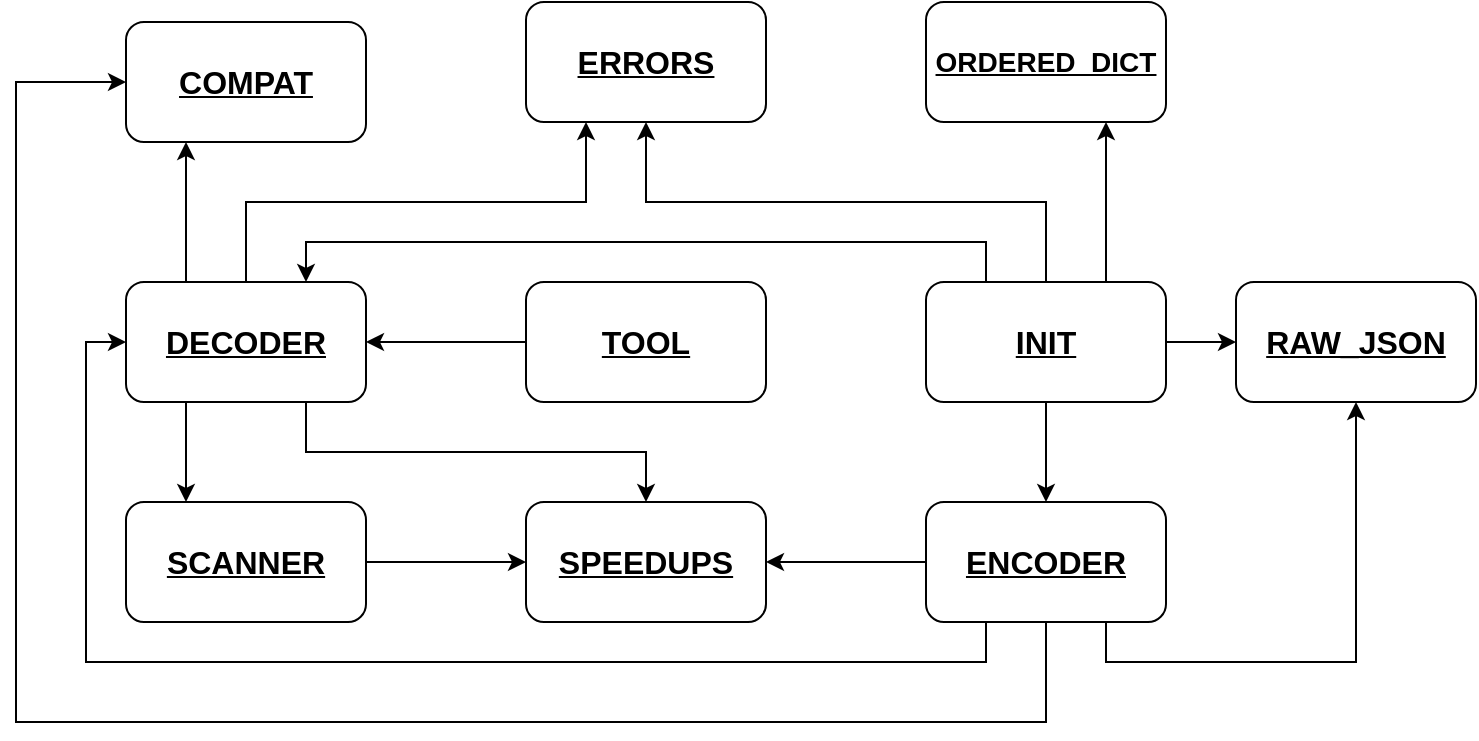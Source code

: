 <mxfile version="12.6.5" type="device"><diagram id="7jOxrDMTiF_jlMheBN5b" name="Page-1"><mxGraphModel dx="925" dy="870" grid="1" gridSize="10" guides="1" tooltips="1" connect="1" arrows="1" fold="1" page="1" pageScale="1" pageWidth="850" pageHeight="1100" math="0" shadow="0"><root><mxCell id="0"/><mxCell id="1" parent="0"/><mxCell id="z-AXbFxzxKHw-lONtyOR-20" style="edgeStyle=orthogonalEdgeStyle;rounded=0;orthogonalLoop=1;jettySize=auto;html=1;exitX=0;exitY=0.5;exitDx=0;exitDy=0;entryX=1;entryY=0.5;entryDx=0;entryDy=0;" edge="1" parent="1" source="z-AXbFxzxKHw-lONtyOR-1" target="z-AXbFxzxKHw-lONtyOR-6"><mxGeometry relative="1" as="geometry"/></mxCell><mxCell id="z-AXbFxzxKHw-lONtyOR-26" style="edgeStyle=orthogonalEdgeStyle;rounded=0;orthogonalLoop=1;jettySize=auto;html=1;exitX=0.25;exitY=1;exitDx=0;exitDy=0;entryX=0;entryY=0.5;entryDx=0;entryDy=0;" edge="1" parent="1" source="z-AXbFxzxKHw-lONtyOR-1" target="z-AXbFxzxKHw-lONtyOR-2"><mxGeometry relative="1" as="geometry"/></mxCell><mxCell id="z-AXbFxzxKHw-lONtyOR-28" style="edgeStyle=orthogonalEdgeStyle;rounded=0;orthogonalLoop=1;jettySize=auto;html=1;exitX=0.75;exitY=1;exitDx=0;exitDy=0;entryX=0.5;entryY=1;entryDx=0;entryDy=0;" edge="1" parent="1" source="z-AXbFxzxKHw-lONtyOR-1" target="z-AXbFxzxKHw-lONtyOR-8"><mxGeometry relative="1" as="geometry"/></mxCell><mxCell id="z-AXbFxzxKHw-lONtyOR-30" style="edgeStyle=orthogonalEdgeStyle;rounded=0;orthogonalLoop=1;jettySize=auto;html=1;exitX=0.5;exitY=1;exitDx=0;exitDy=0;entryX=0;entryY=0.5;entryDx=0;entryDy=0;" edge="1" parent="1" source="z-AXbFxzxKHw-lONtyOR-1" target="z-AXbFxzxKHw-lONtyOR-11"><mxGeometry relative="1" as="geometry"><Array as="points"><mxPoint x="595" y="500"/><mxPoint x="80" y="500"/><mxPoint x="80" y="180"/></Array></mxGeometry></mxCell><mxCell id="z-AXbFxzxKHw-lONtyOR-1" value="&lt;font size=&quot;1&quot;&gt;&lt;b style=&quot;font-size: 16px&quot;&gt;&lt;u&gt;ENCODER&lt;/u&gt;&lt;/b&gt;&lt;/font&gt;" style="rounded=1;whiteSpace=wrap;html=1;" vertex="1" parent="1"><mxGeometry x="535" y="390" width="120" height="60" as="geometry"/></mxCell><mxCell id="z-AXbFxzxKHw-lONtyOR-14" style="edgeStyle=orthogonalEdgeStyle;rounded=0;orthogonalLoop=1;jettySize=auto;html=1;exitX=0.25;exitY=1;exitDx=0;exitDy=0;entryX=0.25;entryY=0;entryDx=0;entryDy=0;" edge="1" parent="1" source="z-AXbFxzxKHw-lONtyOR-2" target="z-AXbFxzxKHw-lONtyOR-3"><mxGeometry relative="1" as="geometry"/></mxCell><mxCell id="z-AXbFxzxKHw-lONtyOR-19" style="edgeStyle=orthogonalEdgeStyle;rounded=0;orthogonalLoop=1;jettySize=auto;html=1;exitX=0.75;exitY=1;exitDx=0;exitDy=0;entryX=0.5;entryY=0;entryDx=0;entryDy=0;" edge="1" parent="1" source="z-AXbFxzxKHw-lONtyOR-2" target="z-AXbFxzxKHw-lONtyOR-6"><mxGeometry relative="1" as="geometry"/></mxCell><mxCell id="z-AXbFxzxKHw-lONtyOR-23" style="edgeStyle=orthogonalEdgeStyle;rounded=0;orthogonalLoop=1;jettySize=auto;html=1;exitX=0.25;exitY=0;exitDx=0;exitDy=0;entryX=0.25;entryY=1;entryDx=0;entryDy=0;" edge="1" parent="1" source="z-AXbFxzxKHw-lONtyOR-2" target="z-AXbFxzxKHw-lONtyOR-11"><mxGeometry relative="1" as="geometry"><Array as="points"><mxPoint x="165" y="250"/><mxPoint x="165" y="250"/></Array></mxGeometry></mxCell><mxCell id="z-AXbFxzxKHw-lONtyOR-31" style="edgeStyle=orthogonalEdgeStyle;rounded=0;orthogonalLoop=1;jettySize=auto;html=1;exitX=0.5;exitY=0;exitDx=0;exitDy=0;entryX=0.25;entryY=1;entryDx=0;entryDy=0;" edge="1" parent="1" source="z-AXbFxzxKHw-lONtyOR-2" target="z-AXbFxzxKHw-lONtyOR-7"><mxGeometry relative="1" as="geometry"/></mxCell><mxCell id="z-AXbFxzxKHw-lONtyOR-2" value="&lt;font size=&quot;1&quot;&gt;&lt;b style=&quot;font-size: 16px&quot;&gt;&lt;u&gt;DECODER&lt;/u&gt;&lt;/b&gt;&lt;/font&gt;" style="rounded=1;whiteSpace=wrap;html=1;" vertex="1" parent="1"><mxGeometry x="135" y="280" width="120" height="60" as="geometry"/></mxCell><mxCell id="z-AXbFxzxKHw-lONtyOR-18" style="edgeStyle=orthogonalEdgeStyle;rounded=0;orthogonalLoop=1;jettySize=auto;html=1;exitX=1;exitY=0.5;exitDx=0;exitDy=0;entryX=0;entryY=0.5;entryDx=0;entryDy=0;" edge="1" parent="1" source="z-AXbFxzxKHw-lONtyOR-3" target="z-AXbFxzxKHw-lONtyOR-6"><mxGeometry relative="1" as="geometry"/></mxCell><mxCell id="z-AXbFxzxKHw-lONtyOR-3" value="&lt;font size=&quot;1&quot;&gt;&lt;b style=&quot;font-size: 16px&quot;&gt;&lt;u&gt;SCANNER&lt;/u&gt;&lt;/b&gt;&lt;/font&gt;" style="rounded=1;whiteSpace=wrap;html=1;" vertex="1" parent="1"><mxGeometry x="135" y="390" width="120" height="60" as="geometry"/></mxCell><mxCell id="z-AXbFxzxKHw-lONtyOR-5" value="&lt;font size=&quot;1&quot;&gt;&lt;b&gt;&lt;u style=&quot;font-size: 14px&quot;&gt;ORDERED_DICT&lt;/u&gt;&lt;/b&gt;&lt;/font&gt;" style="rounded=1;whiteSpace=wrap;html=1;" vertex="1" parent="1"><mxGeometry x="535" y="140" width="120" height="60" as="geometry"/></mxCell><mxCell id="z-AXbFxzxKHw-lONtyOR-6" value="&lt;font size=&quot;1&quot;&gt;&lt;b style=&quot;font-size: 16px&quot;&gt;&lt;u&gt;SPEEDUPS&lt;/u&gt;&lt;/b&gt;&lt;/font&gt;" style="rounded=1;whiteSpace=wrap;html=1;" vertex="1" parent="1"><mxGeometry x="335" y="390" width="120" height="60" as="geometry"/></mxCell><mxCell id="z-AXbFxzxKHw-lONtyOR-7" value="&lt;font size=&quot;1&quot;&gt;&lt;b style=&quot;font-size: 16px&quot;&gt;&lt;u&gt;ERRORS&lt;/u&gt;&lt;/b&gt;&lt;/font&gt;" style="rounded=1;whiteSpace=wrap;html=1;" vertex="1" parent="1"><mxGeometry x="335" y="140" width="120" height="60" as="geometry"/></mxCell><mxCell id="z-AXbFxzxKHw-lONtyOR-8" value="&lt;font size=&quot;1&quot;&gt;&lt;b style=&quot;font-size: 16px&quot;&gt;&lt;u&gt;RAW_JSON&lt;/u&gt;&lt;/b&gt;&lt;/font&gt;" style="rounded=1;whiteSpace=wrap;html=1;" vertex="1" parent="1"><mxGeometry x="690" y="280" width="120" height="60" as="geometry"/></mxCell><mxCell id="z-AXbFxzxKHw-lONtyOR-13" style="edgeStyle=orthogonalEdgeStyle;rounded=0;orthogonalLoop=1;jettySize=auto;html=1;exitX=0.25;exitY=0;exitDx=0;exitDy=0;entryX=0.75;entryY=0;entryDx=0;entryDy=0;" edge="1" parent="1" source="z-AXbFxzxKHw-lONtyOR-9" target="z-AXbFxzxKHw-lONtyOR-2"><mxGeometry relative="1" as="geometry"/></mxCell><mxCell id="z-AXbFxzxKHw-lONtyOR-15" style="edgeStyle=orthogonalEdgeStyle;rounded=0;orthogonalLoop=1;jettySize=auto;html=1;exitX=0.5;exitY=1;exitDx=0;exitDy=0;entryX=0.5;entryY=0;entryDx=0;entryDy=0;" edge="1" parent="1" source="z-AXbFxzxKHw-lONtyOR-9" target="z-AXbFxzxKHw-lONtyOR-1"><mxGeometry relative="1" as="geometry"/></mxCell><mxCell id="z-AXbFxzxKHw-lONtyOR-29" style="edgeStyle=orthogonalEdgeStyle;rounded=0;orthogonalLoop=1;jettySize=auto;html=1;exitX=1;exitY=0.5;exitDx=0;exitDy=0;entryX=0;entryY=0.5;entryDx=0;entryDy=0;" edge="1" parent="1" source="z-AXbFxzxKHw-lONtyOR-9" target="z-AXbFxzxKHw-lONtyOR-8"><mxGeometry relative="1" as="geometry"/></mxCell><mxCell id="z-AXbFxzxKHw-lONtyOR-32" style="edgeStyle=orthogonalEdgeStyle;rounded=0;orthogonalLoop=1;jettySize=auto;html=1;exitX=0.5;exitY=0;exitDx=0;exitDy=0;entryX=0.5;entryY=1;entryDx=0;entryDy=0;" edge="1" parent="1" source="z-AXbFxzxKHw-lONtyOR-9" target="z-AXbFxzxKHw-lONtyOR-7"><mxGeometry relative="1" as="geometry"/></mxCell><mxCell id="z-AXbFxzxKHw-lONtyOR-34" style="edgeStyle=orthogonalEdgeStyle;rounded=0;orthogonalLoop=1;jettySize=auto;html=1;exitX=0.75;exitY=0;exitDx=0;exitDy=0;entryX=0.75;entryY=1;entryDx=0;entryDy=0;" edge="1" parent="1" source="z-AXbFxzxKHw-lONtyOR-9" target="z-AXbFxzxKHw-lONtyOR-5"><mxGeometry relative="1" as="geometry"/></mxCell><mxCell id="z-AXbFxzxKHw-lONtyOR-9" value="&lt;font size=&quot;1&quot;&gt;&lt;b style=&quot;font-size: 16px&quot;&gt;&lt;u&gt;INIT&lt;/u&gt;&lt;/b&gt;&lt;/font&gt;" style="rounded=1;whiteSpace=wrap;html=1;" vertex="1" parent="1"><mxGeometry x="535" y="280" width="120" height="60" as="geometry"/></mxCell><mxCell id="z-AXbFxzxKHw-lONtyOR-21" style="edgeStyle=orthogonalEdgeStyle;rounded=0;orthogonalLoop=1;jettySize=auto;html=1;exitX=0;exitY=0.5;exitDx=0;exitDy=0;entryX=1;entryY=0.5;entryDx=0;entryDy=0;" edge="1" parent="1" source="z-AXbFxzxKHw-lONtyOR-10" target="z-AXbFxzxKHw-lONtyOR-2"><mxGeometry relative="1" as="geometry"/></mxCell><mxCell id="z-AXbFxzxKHw-lONtyOR-10" value="&lt;font size=&quot;1&quot;&gt;&lt;b style=&quot;font-size: 16px&quot;&gt;&lt;u&gt;TOOL&lt;/u&gt;&lt;/b&gt;&lt;/font&gt;" style="rounded=1;whiteSpace=wrap;html=1;" vertex="1" parent="1"><mxGeometry x="335" y="280" width="120" height="60" as="geometry"/></mxCell><mxCell id="z-AXbFxzxKHw-lONtyOR-11" value="&lt;font size=&quot;1&quot;&gt;&lt;b style=&quot;font-size: 16px&quot;&gt;&lt;u&gt;COMPAT&lt;/u&gt;&lt;/b&gt;&lt;/font&gt;" style="rounded=1;whiteSpace=wrap;html=1;" vertex="1" parent="1"><mxGeometry x="135" y="150" width="120" height="60" as="geometry"/></mxCell></root></mxGraphModel></diagram></mxfile>